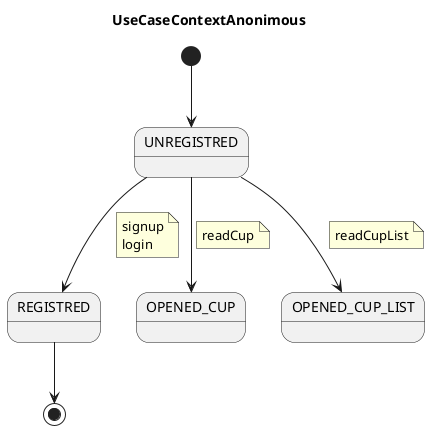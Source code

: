 @startuml UseCaseContextAnonimous
title UseCaseContextAnonimous

state UNREGISTRED
state REGISTRED


[*] --> UNREGISTRED

UNREGISTRED --> REGISTRED
note on link
    signup
    login
end note

UNREGISTRED --> OPENED_CUP
    note on link
        readCup
    end note

UNREGISTRED --> OPENED_CUP_LIST
    note on link
        readCupList
    end note    

REGISTRED --> [*]

@enduml